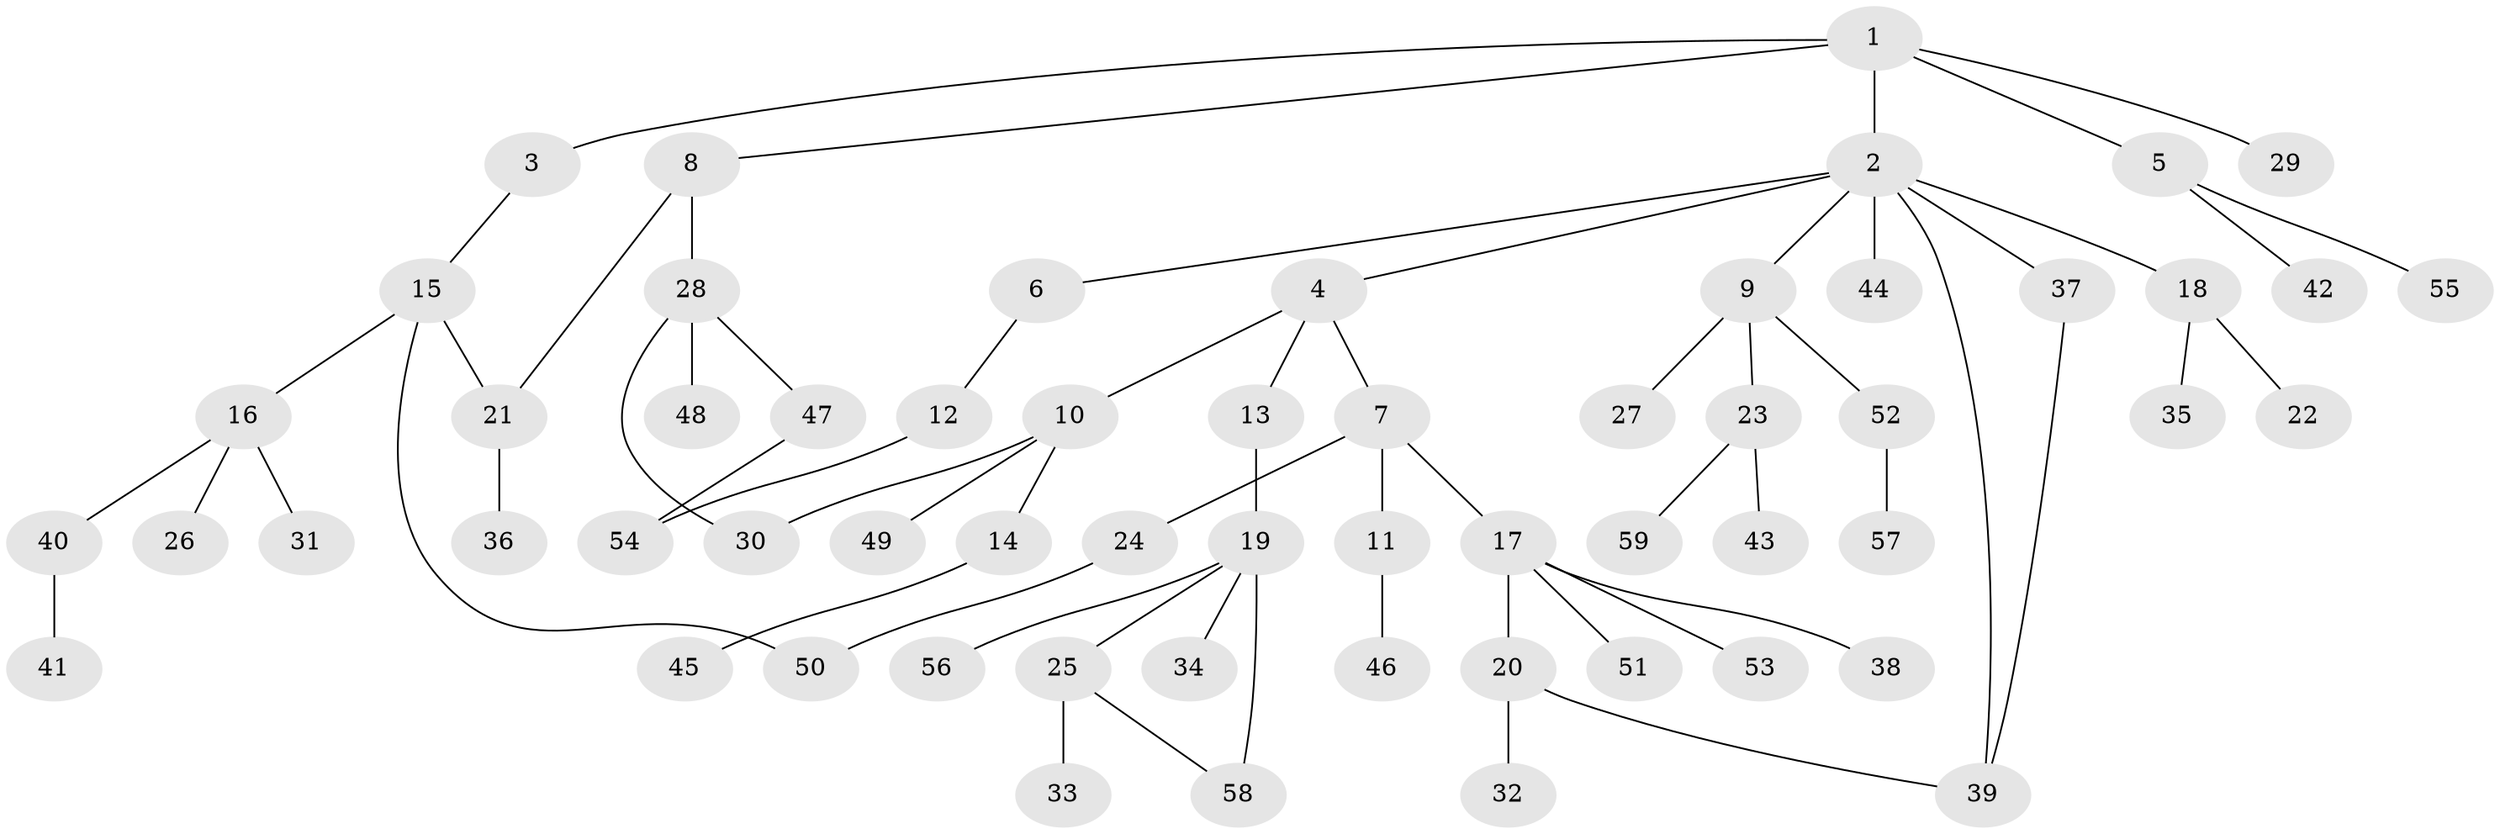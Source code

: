 // Generated by graph-tools (version 1.1) at 2025/13/03/09/25 04:13:18]
// undirected, 59 vertices, 65 edges
graph export_dot {
graph [start="1"]
  node [color=gray90,style=filled];
  1;
  2;
  3;
  4;
  5;
  6;
  7;
  8;
  9;
  10;
  11;
  12;
  13;
  14;
  15;
  16;
  17;
  18;
  19;
  20;
  21;
  22;
  23;
  24;
  25;
  26;
  27;
  28;
  29;
  30;
  31;
  32;
  33;
  34;
  35;
  36;
  37;
  38;
  39;
  40;
  41;
  42;
  43;
  44;
  45;
  46;
  47;
  48;
  49;
  50;
  51;
  52;
  53;
  54;
  55;
  56;
  57;
  58;
  59;
  1 -- 2;
  1 -- 3;
  1 -- 5;
  1 -- 8;
  1 -- 29;
  2 -- 4;
  2 -- 6;
  2 -- 9;
  2 -- 18;
  2 -- 37;
  2 -- 39;
  2 -- 44;
  3 -- 15;
  4 -- 7;
  4 -- 10;
  4 -- 13;
  5 -- 42;
  5 -- 55;
  6 -- 12;
  7 -- 11;
  7 -- 17;
  7 -- 24;
  8 -- 21;
  8 -- 28;
  9 -- 23;
  9 -- 27;
  9 -- 52;
  10 -- 14;
  10 -- 49;
  10 -- 30;
  11 -- 46;
  12 -- 54;
  13 -- 19;
  14 -- 45;
  15 -- 16;
  15 -- 21;
  15 -- 50;
  16 -- 26;
  16 -- 31;
  16 -- 40;
  17 -- 20;
  17 -- 38;
  17 -- 51;
  17 -- 53;
  18 -- 22;
  18 -- 35;
  19 -- 25;
  19 -- 34;
  19 -- 56;
  19 -- 58;
  20 -- 32;
  20 -- 39;
  21 -- 36;
  23 -- 43;
  23 -- 59;
  24 -- 50;
  25 -- 33;
  25 -- 58;
  28 -- 30;
  28 -- 47;
  28 -- 48;
  37 -- 39;
  40 -- 41;
  47 -- 54;
  52 -- 57;
}
